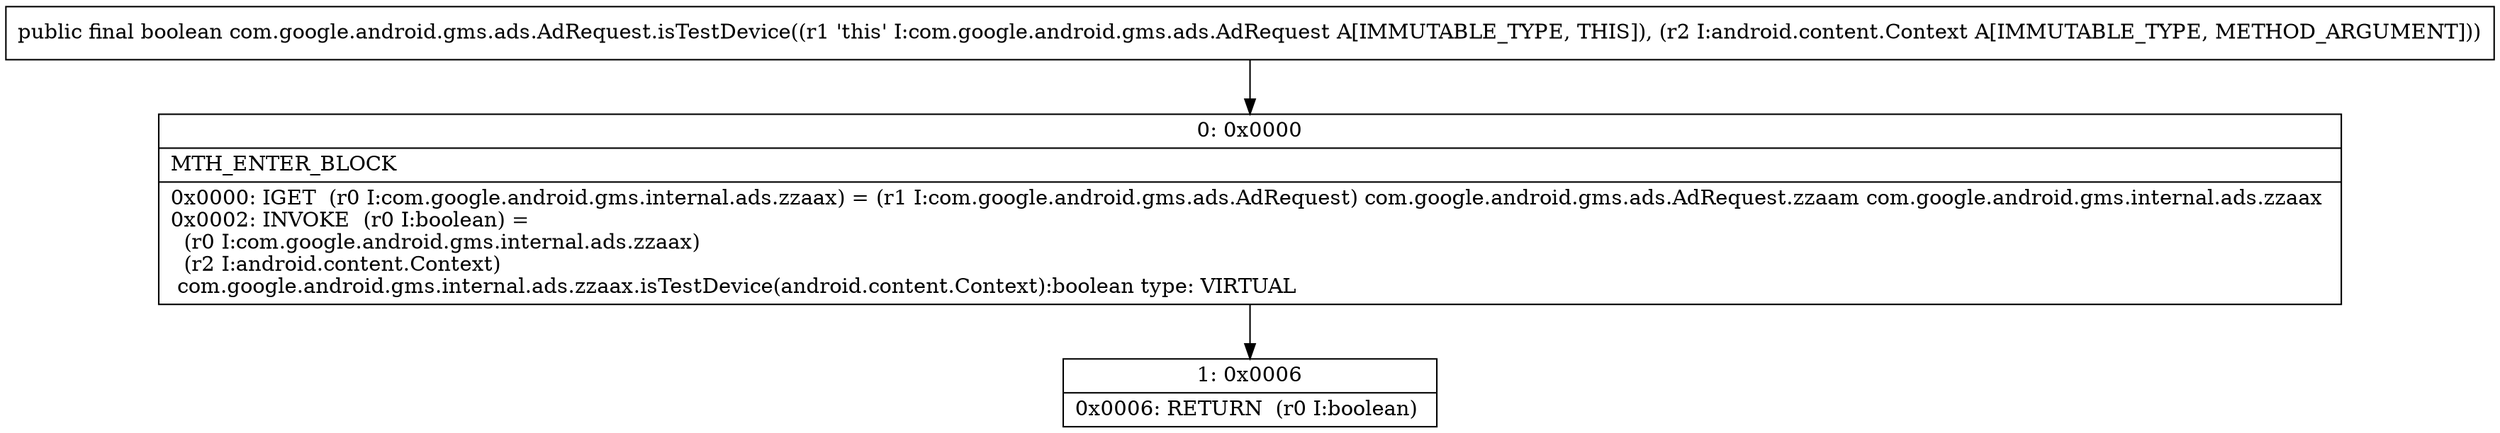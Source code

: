digraph "CFG forcom.google.android.gms.ads.AdRequest.isTestDevice(Landroid\/content\/Context;)Z" {
Node_0 [shape=record,label="{0\:\ 0x0000|MTH_ENTER_BLOCK\l|0x0000: IGET  (r0 I:com.google.android.gms.internal.ads.zzaax) = (r1 I:com.google.android.gms.ads.AdRequest) com.google.android.gms.ads.AdRequest.zzaam com.google.android.gms.internal.ads.zzaax \l0x0002: INVOKE  (r0 I:boolean) = \l  (r0 I:com.google.android.gms.internal.ads.zzaax)\l  (r2 I:android.content.Context)\l com.google.android.gms.internal.ads.zzaax.isTestDevice(android.content.Context):boolean type: VIRTUAL \l}"];
Node_1 [shape=record,label="{1\:\ 0x0006|0x0006: RETURN  (r0 I:boolean) \l}"];
MethodNode[shape=record,label="{public final boolean com.google.android.gms.ads.AdRequest.isTestDevice((r1 'this' I:com.google.android.gms.ads.AdRequest A[IMMUTABLE_TYPE, THIS]), (r2 I:android.content.Context A[IMMUTABLE_TYPE, METHOD_ARGUMENT])) }"];
MethodNode -> Node_0;
Node_0 -> Node_1;
}

